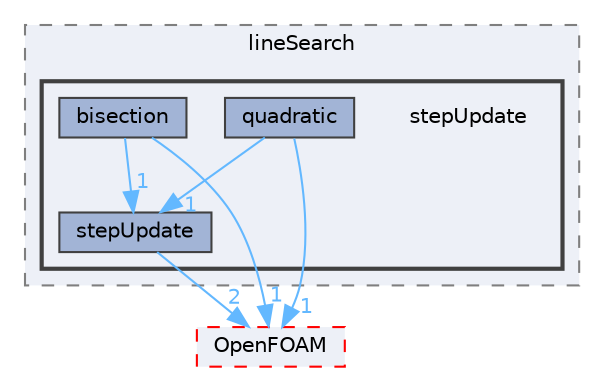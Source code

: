 digraph "src/optimisation/adjointOptimisation/adjoint/optimisation/lineSearch/stepUpdate"
{
 // LATEX_PDF_SIZE
  bgcolor="transparent";
  edge [fontname=Helvetica,fontsize=10,labelfontname=Helvetica,labelfontsize=10];
  node [fontname=Helvetica,fontsize=10,shape=box,height=0.2,width=0.4];
  compound=true
  subgraph clusterdir_94bdc59c3d8ff9322af9116bfe52aa58 {
    graph [ bgcolor="#edf0f7", pencolor="grey50", label="lineSearch", fontname=Helvetica,fontsize=10 style="filled,dashed", URL="dir_94bdc59c3d8ff9322af9116bfe52aa58.html",tooltip=""]
  subgraph clusterdir_48ff6cf3bcfd4c166e74b44c227ffdcc {
    graph [ bgcolor="#edf0f7", pencolor="grey25", label="", fontname=Helvetica,fontsize=10 style="filled,bold", URL="dir_48ff6cf3bcfd4c166e74b44c227ffdcc.html",tooltip=""]
    dir_48ff6cf3bcfd4c166e74b44c227ffdcc [shape=plaintext, label="stepUpdate"];
  dir_f6aada5fe50bcd5d4196d2eb11eadfc5 [label="bisection", fillcolor="#a2b4d6", color="grey25", style="filled", URL="dir_f6aada5fe50bcd5d4196d2eb11eadfc5.html",tooltip=""];
  dir_a7834820a1c58e7e3abd5170a7ab64f7 [label="quadratic", fillcolor="#a2b4d6", color="grey25", style="filled", URL="dir_a7834820a1c58e7e3abd5170a7ab64f7.html",tooltip=""];
  dir_d958aed662f3736c21f169a153a800c6 [label="stepUpdate", fillcolor="#a2b4d6", color="grey25", style="filled", URL="dir_d958aed662f3736c21f169a153a800c6.html",tooltip=""];
  }
  }
  dir_c5473ff19b20e6ec4dfe5c310b3778a8 [label="OpenFOAM", fillcolor="#edf0f7", color="red", style="filled,dashed", URL="dir_c5473ff19b20e6ec4dfe5c310b3778a8.html",tooltip=""];
  dir_f6aada5fe50bcd5d4196d2eb11eadfc5->dir_c5473ff19b20e6ec4dfe5c310b3778a8 [headlabel="1", labeldistance=1.5 headhref="dir_000280_002695.html" href="dir_000280_002695.html" color="steelblue1" fontcolor="steelblue1"];
  dir_f6aada5fe50bcd5d4196d2eb11eadfc5->dir_d958aed662f3736c21f169a153a800c6 [headlabel="1", labeldistance=1.5 headhref="dir_000280_003770.html" href="dir_000280_003770.html" color="steelblue1" fontcolor="steelblue1"];
  dir_a7834820a1c58e7e3abd5170a7ab64f7->dir_c5473ff19b20e6ec4dfe5c310b3778a8 [headlabel="1", labeldistance=1.5 headhref="dir_003148_002695.html" href="dir_003148_002695.html" color="steelblue1" fontcolor="steelblue1"];
  dir_a7834820a1c58e7e3abd5170a7ab64f7->dir_d958aed662f3736c21f169a153a800c6 [headlabel="1", labeldistance=1.5 headhref="dir_003148_003770.html" href="dir_003148_003770.html" color="steelblue1" fontcolor="steelblue1"];
  dir_d958aed662f3736c21f169a153a800c6->dir_c5473ff19b20e6ec4dfe5c310b3778a8 [headlabel="2", labeldistance=1.5 headhref="dir_003770_002695.html" href="dir_003770_002695.html" color="steelblue1" fontcolor="steelblue1"];
}
